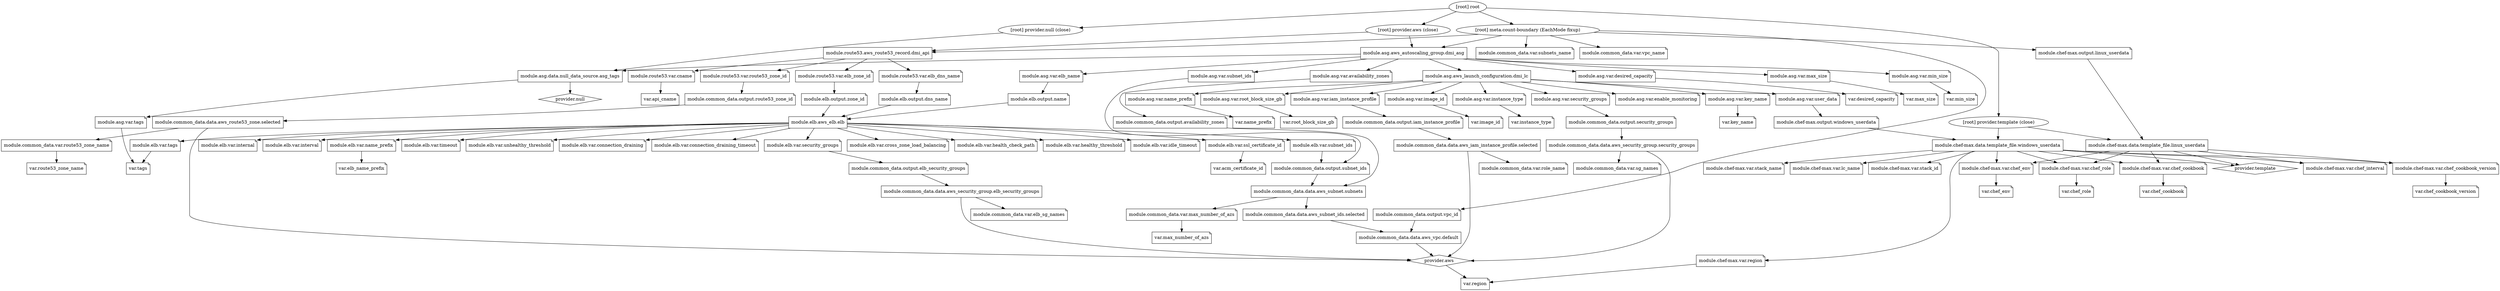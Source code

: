 digraph {
	compound = "true"
	newrank = "true"
	subgraph "root" {
		"[root] module.asg.aws_autoscaling_group.dmi_asg" [label = "module.asg.aws_autoscaling_group.dmi_asg", shape = "box"]
		"[root] module.asg.aws_launch_configuration.dmi_lc" [label = "module.asg.aws_launch_configuration.dmi_lc", shape = "box"]
		"[root] module.asg.data.null_data_source.asg_tags" [label = "module.asg.data.null_data_source.asg_tags", shape = "box"]
		"[root] module.asg.var.availability_zones" [label = "module.asg.var.availability_zones", shape = "note"]
		"[root] module.asg.var.desired_capacity" [label = "module.asg.var.desired_capacity", shape = "note"]
		"[root] module.asg.var.elb_name" [label = "module.asg.var.elb_name", shape = "note"]
		"[root] module.asg.var.enable_monitoring" [label = "module.asg.var.enable_monitoring", shape = "note"]
		"[root] module.asg.var.iam_instance_profile" [label = "module.asg.var.iam_instance_profile", shape = "note"]
		"[root] module.asg.var.image_id" [label = "module.asg.var.image_id", shape = "note"]
		"[root] module.asg.var.instance_type" [label = "module.asg.var.instance_type", shape = "note"]
		"[root] module.asg.var.key_name" [label = "module.asg.var.key_name", shape = "note"]
		"[root] module.asg.var.max_size" [label = "module.asg.var.max_size", shape = "note"]
		"[root] module.asg.var.min_size" [label = "module.asg.var.min_size", shape = "note"]
		"[root] module.asg.var.name_prefix" [label = "module.asg.var.name_prefix", shape = "note"]
		"[root] module.asg.var.root_block_size_gb" [label = "module.asg.var.root_block_size_gb", shape = "note"]
		"[root] module.asg.var.security_groups" [label = "module.asg.var.security_groups", shape = "note"]
		"[root] module.asg.var.subnet_ids" [label = "module.asg.var.subnet_ids", shape = "note"]
		"[root] module.asg.var.tags" [label = "module.asg.var.tags", shape = "note"]
		"[root] module.asg.var.user_data" [label = "module.asg.var.user_data", shape = "note"]
		"[root] module.chef-max.data.template_file.linux_userdata" [label = "module.chef-max.data.template_file.linux_userdata", shape = "box"]
		"[root] module.chef-max.data.template_file.windows_userdata" [label = "module.chef-max.data.template_file.windows_userdata", shape = "box"]
		"[root] module.chef-max.output.linux_userdata" [label = "module.chef-max.output.linux_userdata", shape = "note"]
		"[root] module.chef-max.output.windows_userdata" [label = "module.chef-max.output.windows_userdata", shape = "note"]
		"[root] module.chef-max.var.chef_cookbook" [label = "module.chef-max.var.chef_cookbook", shape = "note"]
		"[root] module.chef-max.var.chef_cookbook_version" [label = "module.chef-max.var.chef_cookbook_version", shape = "note"]
		"[root] module.chef-max.var.chef_env" [label = "module.chef-max.var.chef_env", shape = "note"]
		"[root] module.chef-max.var.chef_interval" [label = "module.chef-max.var.chef_interval", shape = "note"]
		"[root] module.chef-max.var.chef_role" [label = "module.chef-max.var.chef_role", shape = "note"]
		"[root] module.chef-max.var.lc_name" [label = "module.chef-max.var.lc_name", shape = "note"]
		"[root] module.chef-max.var.region" [label = "module.chef-max.var.region", shape = "note"]
		"[root] module.chef-max.var.stack_id" [label = "module.chef-max.var.stack_id", shape = "note"]
		"[root] module.chef-max.var.stack_name" [label = "module.chef-max.var.stack_name", shape = "note"]
		"[root] module.common_data.data.aws_iam_instance_profile.selected" [label = "module.common_data.data.aws_iam_instance_profile.selected", shape = "box"]
		"[root] module.common_data.data.aws_route53_zone.selected" [label = "module.common_data.data.aws_route53_zone.selected", shape = "box"]
		"[root] module.common_data.data.aws_security_group.elb_security_groups" [label = "module.common_data.data.aws_security_group.elb_security_groups", shape = "box"]
		"[root] module.common_data.data.aws_security_group.security_groups" [label = "module.common_data.data.aws_security_group.security_groups", shape = "box"]
		"[root] module.common_data.data.aws_subnet.subnets" [label = "module.common_data.data.aws_subnet.subnets", shape = "box"]
		"[root] module.common_data.data.aws_subnet_ids.selected" [label = "module.common_data.data.aws_subnet_ids.selected", shape = "box"]
		"[root] module.common_data.data.aws_vpc.default" [label = "module.common_data.data.aws_vpc.default", shape = "box"]
		"[root] module.common_data.output.availability_zones" [label = "module.common_data.output.availability_zones", shape = "note"]
		"[root] module.common_data.output.elb_security_groups" [label = "module.common_data.output.elb_security_groups", shape = "note"]
		"[root] module.common_data.output.iam_instance_profile" [label = "module.common_data.output.iam_instance_profile", shape = "note"]
		"[root] module.common_data.output.route53_zone_id" [label = "module.common_data.output.route53_zone_id", shape = "note"]
		"[root] module.common_data.output.security_groups" [label = "module.common_data.output.security_groups", shape = "note"]
		"[root] module.common_data.output.subnet_ids" [label = "module.common_data.output.subnet_ids", shape = "note"]
		"[root] module.common_data.output.vpc_id" [label = "module.common_data.output.vpc_id", shape = "note"]
		"[root] module.common_data.var.elb_sg_names" [label = "module.common_data.var.elb_sg_names", shape = "note"]
		"[root] module.common_data.var.max_number_of_azs" [label = "module.common_data.var.max_number_of_azs", shape = "note"]
		"[root] module.common_data.var.role_name" [label = "module.common_data.var.role_name", shape = "note"]
		"[root] module.common_data.var.route53_zone_name" [label = "module.common_data.var.route53_zone_name", shape = "note"]
		"[root] module.common_data.var.sg_names" [label = "module.common_data.var.sg_names", shape = "note"]
		"[root] module.common_data.var.subnets_name" [label = "module.common_data.var.subnets_name", shape = "note"]
		"[root] module.common_data.var.vpc_name" [label = "module.common_data.var.vpc_name", shape = "note"]
		"[root] module.elb.aws_elb.elb" [label = "module.elb.aws_elb.elb", shape = "box"]
		"[root] module.elb.output.dns_name" [label = "module.elb.output.dns_name", shape = "note"]
		"[root] module.elb.output.name" [label = "module.elb.output.name", shape = "note"]
		"[root] module.elb.output.zone_id" [label = "module.elb.output.zone_id", shape = "note"]
		"[root] module.elb.var.connection_draining" [label = "module.elb.var.connection_draining", shape = "note"]
		"[root] module.elb.var.connection_draining_timeout" [label = "module.elb.var.connection_draining_timeout", shape = "note"]
		"[root] module.elb.var.cross_zone_load_balancing" [label = "module.elb.var.cross_zone_load_balancing", shape = "note"]
		"[root] module.elb.var.health_check_path" [label = "module.elb.var.health_check_path", shape = "note"]
		"[root] module.elb.var.healthy_threshold" [label = "module.elb.var.healthy_threshold", shape = "note"]
		"[root] module.elb.var.idle_timeout" [label = "module.elb.var.idle_timeout", shape = "note"]
		"[root] module.elb.var.internal" [label = "module.elb.var.internal", shape = "note"]
		"[root] module.elb.var.interval" [label = "module.elb.var.interval", shape = "note"]
		"[root] module.elb.var.name_prefix" [label = "module.elb.var.name_prefix", shape = "note"]
		"[root] module.elb.var.security_groups" [label = "module.elb.var.security_groups", shape = "note"]
		"[root] module.elb.var.ssl_certificate_id" [label = "module.elb.var.ssl_certificate_id", shape = "note"]
		"[root] module.elb.var.subnet_ids" [label = "module.elb.var.subnet_ids", shape = "note"]
		"[root] module.elb.var.tags" [label = "module.elb.var.tags", shape = "note"]
		"[root] module.elb.var.timeout" [label = "module.elb.var.timeout", shape = "note"]
		"[root] module.elb.var.unhealthy_threshold" [label = "module.elb.var.unhealthy_threshold", shape = "note"]
		"[root] module.route53.aws_route53_record.dmi_api" [label = "module.route53.aws_route53_record.dmi_api", shape = "box"]
		"[root] module.route53.var.cname" [label = "module.route53.var.cname", shape = "note"]
		"[root] module.route53.var.elb_dns_name" [label = "module.route53.var.elb_dns_name", shape = "note"]
		"[root] module.route53.var.elb_zone_id" [label = "module.route53.var.elb_zone_id", shape = "note"]
		"[root] module.route53.var.route53_zone_id" [label = "module.route53.var.route53_zone_id", shape = "note"]
		"[root] provider.aws" [label = "provider.aws", shape = "diamond"]
		"[root] provider.null" [label = "provider.null", shape = "diamond"]
		"[root] provider.template" [label = "provider.template", shape = "diamond"]
		"[root] var.acm_certificate_id" [label = "var.acm_certificate_id", shape = "note"]
		"[root] var.api_cname" [label = "var.api_cname", shape = "note"]
		"[root] var.chef_cookbook" [label = "var.chef_cookbook", shape = "note"]
		"[root] var.chef_cookbook_version" [label = "var.chef_cookbook_version", shape = "note"]
		"[root] var.chef_env" [label = "var.chef_env", shape = "note"]
		"[root] var.chef_role" [label = "var.chef_role", shape = "note"]
		"[root] var.desired_capacity" [label = "var.desired_capacity", shape = "note"]
		"[root] var.elb_name_prefix" [label = "var.elb_name_prefix", shape = "note"]
		"[root] var.image_id" [label = "var.image_id", shape = "note"]
		"[root] var.instance_type" [label = "var.instance_type", shape = "note"]
		"[root] var.key_name" [label = "var.key_name", shape = "note"]
		"[root] var.max_number_of_azs" [label = "var.max_number_of_azs", shape = "note"]
		"[root] var.max_size" [label = "var.max_size", shape = "note"]
		"[root] var.min_size" [label = "var.min_size", shape = "note"]
		"[root] var.name_prefix" [label = "var.name_prefix", shape = "note"]
		"[root] var.region" [label = "var.region", shape = "note"]
		"[root] var.root_block_size_gb" [label = "var.root_block_size_gb", shape = "note"]
		"[root] var.route53_zone_name" [label = "var.route53_zone_name", shape = "note"]
		"[root] var.tags" [label = "var.tags", shape = "note"]
		"[root] meta.count-boundary (EachMode fixup)" -> "[root] module.asg.aws_autoscaling_group.dmi_asg"
		"[root] meta.count-boundary (EachMode fixup)" -> "[root] module.chef-max.output.linux_userdata"
		"[root] meta.count-boundary (EachMode fixup)" -> "[root] module.common_data.output.vpc_id"
		"[root] meta.count-boundary (EachMode fixup)" -> "[root] module.common_data.var.subnets_name"
		"[root] meta.count-boundary (EachMode fixup)" -> "[root] module.common_data.var.vpc_name"
		"[root] meta.count-boundary (EachMode fixup)" -> "[root] module.route53.aws_route53_record.dmi_api"
		"[root] module.asg.aws_autoscaling_group.dmi_asg" -> "[root] module.asg.aws_launch_configuration.dmi_lc"
		"[root] module.asg.aws_autoscaling_group.dmi_asg" -> "[root] module.asg.data.null_data_source.asg_tags"
		"[root] module.asg.aws_autoscaling_group.dmi_asg" -> "[root] module.asg.var.availability_zones"
		"[root] module.asg.aws_autoscaling_group.dmi_asg" -> "[root] module.asg.var.desired_capacity"
		"[root] module.asg.aws_autoscaling_group.dmi_asg" -> "[root] module.asg.var.elb_name"
		"[root] module.asg.aws_autoscaling_group.dmi_asg" -> "[root] module.asg.var.max_size"
		"[root] module.asg.aws_autoscaling_group.dmi_asg" -> "[root] module.asg.var.min_size"
		"[root] module.asg.aws_autoscaling_group.dmi_asg" -> "[root] module.asg.var.subnet_ids"
		"[root] module.asg.aws_launch_configuration.dmi_lc" -> "[root] module.asg.var.enable_monitoring"
		"[root] module.asg.aws_launch_configuration.dmi_lc" -> "[root] module.asg.var.iam_instance_profile"
		"[root] module.asg.aws_launch_configuration.dmi_lc" -> "[root] module.asg.var.image_id"
		"[root] module.asg.aws_launch_configuration.dmi_lc" -> "[root] module.asg.var.instance_type"
		"[root] module.asg.aws_launch_configuration.dmi_lc" -> "[root] module.asg.var.key_name"
		"[root] module.asg.aws_launch_configuration.dmi_lc" -> "[root] module.asg.var.name_prefix"
		"[root] module.asg.aws_launch_configuration.dmi_lc" -> "[root] module.asg.var.root_block_size_gb"
		"[root] module.asg.aws_launch_configuration.dmi_lc" -> "[root] module.asg.var.security_groups"
		"[root] module.asg.aws_launch_configuration.dmi_lc" -> "[root] module.asg.var.user_data"
		"[root] module.asg.data.null_data_source.asg_tags" -> "[root] module.asg.var.tags"
		"[root] module.asg.data.null_data_source.asg_tags" -> "[root] provider.null"
		"[root] module.asg.var.availability_zones" -> "[root] module.common_data.output.availability_zones"
		"[root] module.asg.var.desired_capacity" -> "[root] var.desired_capacity"
		"[root] module.asg.var.elb_name" -> "[root] module.elb.output.name"
		"[root] module.asg.var.iam_instance_profile" -> "[root] module.common_data.output.iam_instance_profile"
		"[root] module.asg.var.image_id" -> "[root] var.image_id"
		"[root] module.asg.var.instance_type" -> "[root] var.instance_type"
		"[root] module.asg.var.key_name" -> "[root] var.key_name"
		"[root] module.asg.var.max_size" -> "[root] var.max_size"
		"[root] module.asg.var.min_size" -> "[root] var.min_size"
		"[root] module.asg.var.name_prefix" -> "[root] var.name_prefix"
		"[root] module.asg.var.root_block_size_gb" -> "[root] var.root_block_size_gb"
		"[root] module.asg.var.security_groups" -> "[root] module.common_data.output.security_groups"
		"[root] module.asg.var.subnet_ids" -> "[root] module.common_data.output.subnet_ids"
		"[root] module.asg.var.tags" -> "[root] var.tags"
		"[root] module.asg.var.user_data" -> "[root] module.chef-max.output.windows_userdata"
		"[root] module.chef-max.data.template_file.linux_userdata" -> "[root] module.chef-max.var.chef_cookbook"
		"[root] module.chef-max.data.template_file.linux_userdata" -> "[root] module.chef-max.var.chef_cookbook_version"
		"[root] module.chef-max.data.template_file.linux_userdata" -> "[root] module.chef-max.var.chef_env"
		"[root] module.chef-max.data.template_file.linux_userdata" -> "[root] module.chef-max.var.chef_interval"
		"[root] module.chef-max.data.template_file.linux_userdata" -> "[root] module.chef-max.var.chef_role"
		"[root] module.chef-max.data.template_file.linux_userdata" -> "[root] provider.template"
		"[root] module.chef-max.data.template_file.windows_userdata" -> "[root] module.chef-max.var.chef_cookbook"
		"[root] module.chef-max.data.template_file.windows_userdata" -> "[root] module.chef-max.var.chef_cookbook_version"
		"[root] module.chef-max.data.template_file.windows_userdata" -> "[root] module.chef-max.var.chef_env"
		"[root] module.chef-max.data.template_file.windows_userdata" -> "[root] module.chef-max.var.chef_interval"
		"[root] module.chef-max.data.template_file.windows_userdata" -> "[root] module.chef-max.var.chef_role"
		"[root] module.chef-max.data.template_file.windows_userdata" -> "[root] module.chef-max.var.lc_name"
		"[root] module.chef-max.data.template_file.windows_userdata" -> "[root] module.chef-max.var.region"
		"[root] module.chef-max.data.template_file.windows_userdata" -> "[root] module.chef-max.var.stack_id"
		"[root] module.chef-max.data.template_file.windows_userdata" -> "[root] module.chef-max.var.stack_name"
		"[root] module.chef-max.data.template_file.windows_userdata" -> "[root] provider.template"
		"[root] module.chef-max.output.linux_userdata" -> "[root] module.chef-max.data.template_file.linux_userdata"
		"[root] module.chef-max.output.windows_userdata" -> "[root] module.chef-max.data.template_file.windows_userdata"
		"[root] module.chef-max.var.chef_cookbook" -> "[root] var.chef_cookbook"
		"[root] module.chef-max.var.chef_cookbook_version" -> "[root] var.chef_cookbook_version"
		"[root] module.chef-max.var.chef_env" -> "[root] var.chef_env"
		"[root] module.chef-max.var.chef_role" -> "[root] var.chef_role"
		"[root] module.chef-max.var.region" -> "[root] var.region"
		"[root] module.common_data.data.aws_iam_instance_profile.selected" -> "[root] module.common_data.var.role_name"
		"[root] module.common_data.data.aws_iam_instance_profile.selected" -> "[root] provider.aws"
		"[root] module.common_data.data.aws_route53_zone.selected" -> "[root] module.common_data.var.route53_zone_name"
		"[root] module.common_data.data.aws_route53_zone.selected" -> "[root] provider.aws"
		"[root] module.common_data.data.aws_security_group.elb_security_groups" -> "[root] module.common_data.var.elb_sg_names"
		"[root] module.common_data.data.aws_security_group.elb_security_groups" -> "[root] provider.aws"
		"[root] module.common_data.data.aws_security_group.security_groups" -> "[root] module.common_data.var.sg_names"
		"[root] module.common_data.data.aws_security_group.security_groups" -> "[root] provider.aws"
		"[root] module.common_data.data.aws_subnet.subnets" -> "[root] module.common_data.data.aws_subnet_ids.selected"
		"[root] module.common_data.data.aws_subnet.subnets" -> "[root] module.common_data.var.max_number_of_azs"
		"[root] module.common_data.data.aws_subnet_ids.selected" -> "[root] module.common_data.data.aws_vpc.default"
		"[root] module.common_data.data.aws_vpc.default" -> "[root] provider.aws"
		"[root] module.common_data.output.availability_zones" -> "[root] module.common_data.data.aws_subnet.subnets"
		"[root] module.common_data.output.elb_security_groups" -> "[root] module.common_data.data.aws_security_group.elb_security_groups"
		"[root] module.common_data.output.iam_instance_profile" -> "[root] module.common_data.data.aws_iam_instance_profile.selected"
		"[root] module.common_data.output.route53_zone_id" -> "[root] module.common_data.data.aws_route53_zone.selected"
		"[root] module.common_data.output.security_groups" -> "[root] module.common_data.data.aws_security_group.security_groups"
		"[root] module.common_data.output.subnet_ids" -> "[root] module.common_data.data.aws_subnet.subnets"
		"[root] module.common_data.output.vpc_id" -> "[root] module.common_data.data.aws_vpc.default"
		"[root] module.common_data.var.max_number_of_azs" -> "[root] var.max_number_of_azs"
		"[root] module.common_data.var.route53_zone_name" -> "[root] var.route53_zone_name"
		"[root] module.elb.aws_elb.elb" -> "[root] module.elb.var.connection_draining"
		"[root] module.elb.aws_elb.elb" -> "[root] module.elb.var.connection_draining_timeout"
		"[root] module.elb.aws_elb.elb" -> "[root] module.elb.var.cross_zone_load_balancing"
		"[root] module.elb.aws_elb.elb" -> "[root] module.elb.var.health_check_path"
		"[root] module.elb.aws_elb.elb" -> "[root] module.elb.var.healthy_threshold"
		"[root] module.elb.aws_elb.elb" -> "[root] module.elb.var.idle_timeout"
		"[root] module.elb.aws_elb.elb" -> "[root] module.elb.var.internal"
		"[root] module.elb.aws_elb.elb" -> "[root] module.elb.var.interval"
		"[root] module.elb.aws_elb.elb" -> "[root] module.elb.var.name_prefix"
		"[root] module.elb.aws_elb.elb" -> "[root] module.elb.var.security_groups"
		"[root] module.elb.aws_elb.elb" -> "[root] module.elb.var.ssl_certificate_id"
		"[root] module.elb.aws_elb.elb" -> "[root] module.elb.var.subnet_ids"
		"[root] module.elb.aws_elb.elb" -> "[root] module.elb.var.tags"
		"[root] module.elb.aws_elb.elb" -> "[root] module.elb.var.timeout"
		"[root] module.elb.aws_elb.elb" -> "[root] module.elb.var.unhealthy_threshold"
		"[root] module.elb.output.dns_name" -> "[root] module.elb.aws_elb.elb"
		"[root] module.elb.output.name" -> "[root] module.elb.aws_elb.elb"
		"[root] module.elb.output.zone_id" -> "[root] module.elb.aws_elb.elb"
		"[root] module.elb.var.name_prefix" -> "[root] var.elb_name_prefix"
		"[root] module.elb.var.security_groups" -> "[root] module.common_data.output.elb_security_groups"
		"[root] module.elb.var.ssl_certificate_id" -> "[root] var.acm_certificate_id"
		"[root] module.elb.var.subnet_ids" -> "[root] module.common_data.output.subnet_ids"
		"[root] module.elb.var.tags" -> "[root] var.tags"
		"[root] module.route53.aws_route53_record.dmi_api" -> "[root] module.route53.var.cname"
		"[root] module.route53.aws_route53_record.dmi_api" -> "[root] module.route53.var.elb_dns_name"
		"[root] module.route53.aws_route53_record.dmi_api" -> "[root] module.route53.var.elb_zone_id"
		"[root] module.route53.aws_route53_record.dmi_api" -> "[root] module.route53.var.route53_zone_id"
		"[root] module.route53.var.cname" -> "[root] var.api_cname"
		"[root] module.route53.var.elb_dns_name" -> "[root] module.elb.output.dns_name"
		"[root] module.route53.var.elb_zone_id" -> "[root] module.elb.output.zone_id"
		"[root] module.route53.var.route53_zone_id" -> "[root] module.common_data.output.route53_zone_id"
		"[root] provider.aws (close)" -> "[root] module.asg.aws_autoscaling_group.dmi_asg"
		"[root] provider.aws (close)" -> "[root] module.route53.aws_route53_record.dmi_api"
		"[root] provider.aws" -> "[root] var.region"
		"[root] provider.null (close)" -> "[root] module.asg.data.null_data_source.asg_tags"
		"[root] provider.template (close)" -> "[root] module.chef-max.data.template_file.linux_userdata"
		"[root] provider.template (close)" -> "[root] module.chef-max.data.template_file.windows_userdata"
		"[root] root" -> "[root] meta.count-boundary (EachMode fixup)"
		"[root] root" -> "[root] provider.aws (close)"
		"[root] root" -> "[root] provider.null (close)"
		"[root] root" -> "[root] provider.template (close)"
	}
}

